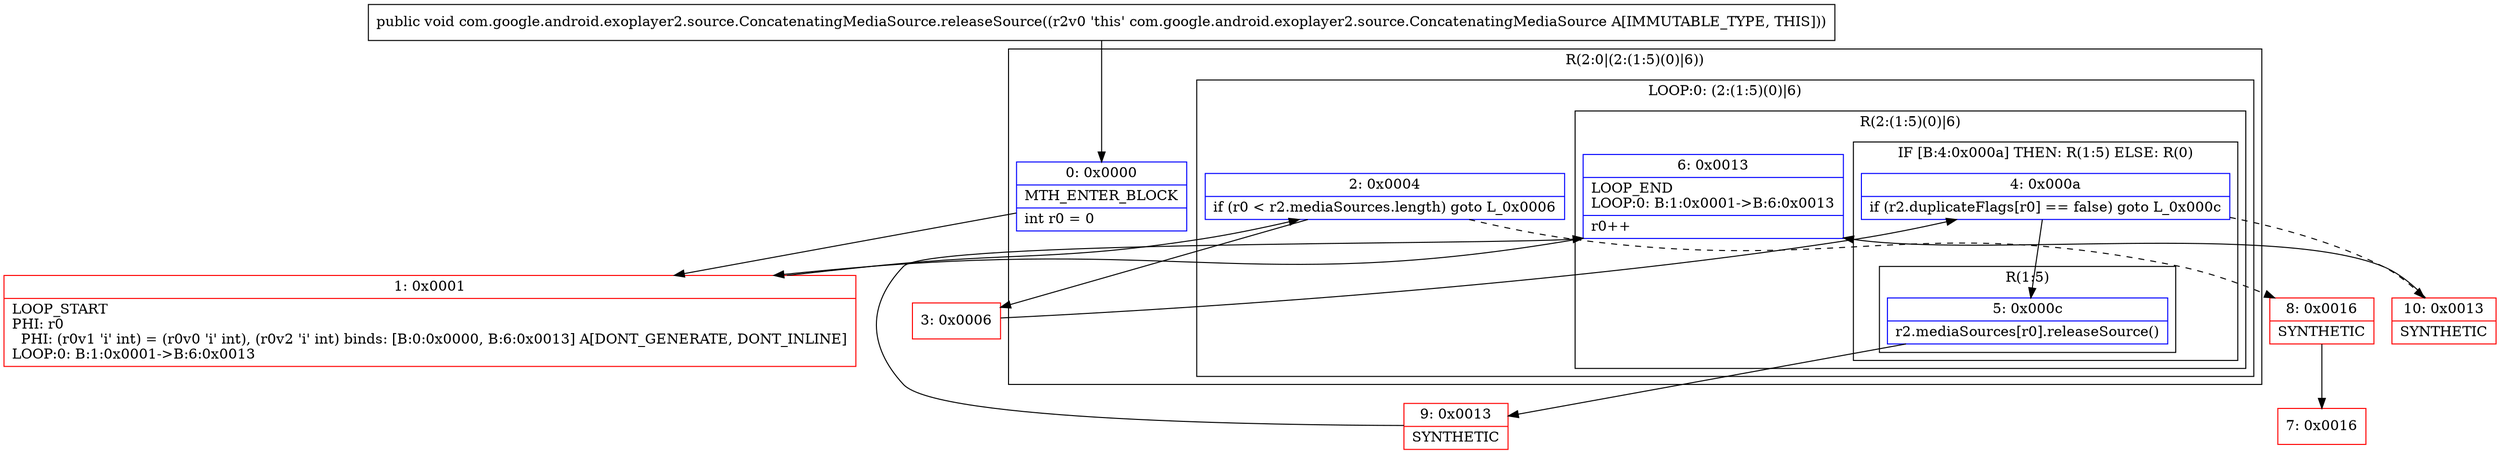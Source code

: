 digraph "CFG forcom.google.android.exoplayer2.source.ConcatenatingMediaSource.releaseSource()V" {
subgraph cluster_Region_1352387219 {
label = "R(2:0|(2:(1:5)(0)|6))";
node [shape=record,color=blue];
Node_0 [shape=record,label="{0\:\ 0x0000|MTH_ENTER_BLOCK\l|int r0 = 0\l}"];
subgraph cluster_LoopRegion_1705394829 {
label = "LOOP:0: (2:(1:5)(0)|6)";
node [shape=record,color=blue];
Node_2 [shape=record,label="{2\:\ 0x0004|if (r0 \< r2.mediaSources.length) goto L_0x0006\l}"];
subgraph cluster_Region_674199080 {
label = "R(2:(1:5)(0)|6)";
node [shape=record,color=blue];
subgraph cluster_IfRegion_2076941505 {
label = "IF [B:4:0x000a] THEN: R(1:5) ELSE: R(0)";
node [shape=record,color=blue];
Node_4 [shape=record,label="{4\:\ 0x000a|if (r2.duplicateFlags[r0] == false) goto L_0x000c\l}"];
subgraph cluster_Region_1971981945 {
label = "R(1:5)";
node [shape=record,color=blue];
Node_5 [shape=record,label="{5\:\ 0x000c|r2.mediaSources[r0].releaseSource()\l}"];
}
subgraph cluster_Region_1533400999 {
label = "R(0)";
node [shape=record,color=blue];
}
}
Node_6 [shape=record,label="{6\:\ 0x0013|LOOP_END\lLOOP:0: B:1:0x0001\-\>B:6:0x0013\l|r0++\l}"];
}
}
}
Node_1 [shape=record,color=red,label="{1\:\ 0x0001|LOOP_START\lPHI: r0 \l  PHI: (r0v1 'i' int) = (r0v0 'i' int), (r0v2 'i' int) binds: [B:0:0x0000, B:6:0x0013] A[DONT_GENERATE, DONT_INLINE]\lLOOP:0: B:1:0x0001\-\>B:6:0x0013\l}"];
Node_3 [shape=record,color=red,label="{3\:\ 0x0006}"];
Node_7 [shape=record,color=red,label="{7\:\ 0x0016}"];
Node_8 [shape=record,color=red,label="{8\:\ 0x0016|SYNTHETIC\l}"];
Node_9 [shape=record,color=red,label="{9\:\ 0x0013|SYNTHETIC\l}"];
Node_10 [shape=record,color=red,label="{10\:\ 0x0013|SYNTHETIC\l}"];
MethodNode[shape=record,label="{public void com.google.android.exoplayer2.source.ConcatenatingMediaSource.releaseSource((r2v0 'this' com.google.android.exoplayer2.source.ConcatenatingMediaSource A[IMMUTABLE_TYPE, THIS])) }"];
MethodNode -> Node_0;
Node_0 -> Node_1;
Node_2 -> Node_3;
Node_2 -> Node_8[style=dashed];
Node_4 -> Node_5;
Node_4 -> Node_10[style=dashed];
Node_5 -> Node_9;
Node_6 -> Node_1;
Node_1 -> Node_2;
Node_3 -> Node_4;
Node_8 -> Node_7;
Node_9 -> Node_6;
Node_10 -> Node_6;
}

